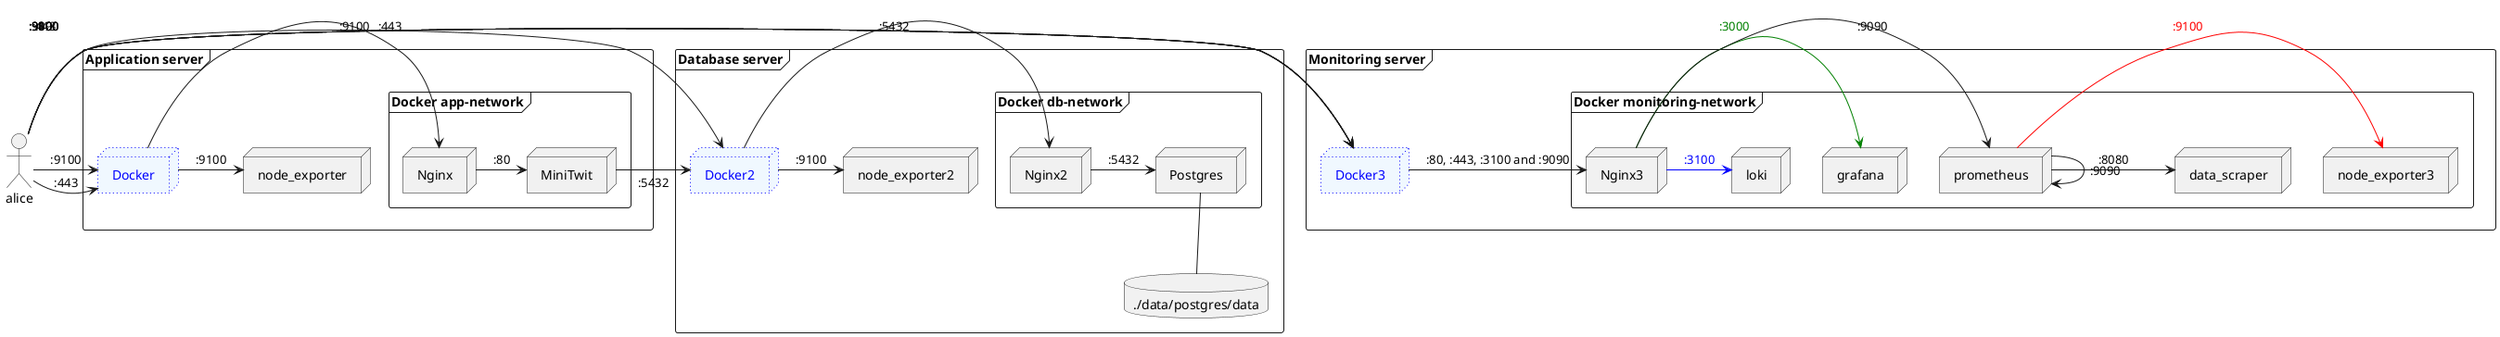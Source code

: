 @startuml deployment
/' NOT FINAL '/
actor alice as a
frame "Application server" {

  node  Docker #aliceblue;line:blue;line.dotted;text:blue
  node node_exporter
  frame "Docker app-network" {
    node Nginx
    node MiniTwit
  }

a -> Docker : ":443"
a -> Docker : ":9100"
Docker-> Nginx : ":443"
Nginx -> MiniTwit: ":80"
Docker-> node_exporter : ":9100"
}

frame "Database server" {

  node Docker2 #aliceblue;line:blue;line.dotted;text:blue
  node node_exporter2
    database ./data/postgres/data as db {
     /' storage MiniTwit_db '/
    }

  frame "Docker db-network" as dockernet  {
    node Nginx2
    node Postgres

}


a -> Docker2 : ":9100"
Nginx2 -> Postgres : ":5432"
MiniTwit -> Docker2 : ":5432"
Docker2 -> Nginx2 : ":5432"
Docker2 -> node_exporter2 : ":9100"
Postgres -- db
}

frame "Monitoring server" {

  node  Docker3 #aliceblue;line:blue;line.dotted;text:blue
  frame "Docker monitoring-network" {
    node Nginx3
    node node_exporter3
    node prometheus
    node grafana
    node loki
    node data_scraper
  }

  /'
  folder "/etc/letsencrypt/live/thomsen-it.dk" as certs {
    file "cert.pem"
    file "chain.pem"
    file "fullchain.pem"
    file "privkey.pem"
  }

  folder "/var/logs/" as logs {
    folder "Nginx" as NginxLog {
      file "access.log"
      file "thomsen-it.access.log"
    }
  }

  folder "/etc/loki/config" as lokifolder {
    file "loki.yaml"
  }

  folder "/etc/prometheus/config" as prometheusfolder {
    file "prometheus.yaml"
  }

  folder "/etc/grafana/" as grafanafolder {
    folder "provisioning" as grafanaprovisioning {
      folder "dashboards"
      folder "datasources"
      folder "notifiers"
    }
    folder "dashboards" as grafanadashboards {
      file "NodeExporter.json"
      folder "Minitwit" as grafanadashboardsminitwit {
      file "Alerts.json"
      file "Endpoint.json"
      file "Heatmaps.json"
      file "Minitwit.json"
      file "Simulator.json"
    }
    }
  } '/

a -> Docker3 : ":80"
a -> Docker3 : ":443"
a -> Docker3 : ":3100"
a -> Docker3 : ":9090" 
a -> Docker3 : ":9100"

Docker3 -> Nginx3 : ":80, :443, :3100 and :9090"



/' Docker -> node_exporter : ":9100" '/

prometheus -> node_exporter3 #line:red;text:red : ":9100"
prometheus -> data_scraper : ":8080"
prometheus -> prometheus : ":9090" /' Maybe not important? '/
/' prometheus -> node_exporter (the other 2 servers) : ":9100" '/
/' prometheus -> minitwit (thomsen-it.dk) : ":9100" '/


Nginx3 -> grafana #line:green;text:green : ":3000"
Nginx3 -> loki #line:blue;text:blue :":3100"
Nginx3 -> prometheus : ":9090"



/'
Nginx -- certs
Nginx -- NginxLog
grafana -- grafanafolder
prometheus -- prometheusfolder
loki -- lokifolder'/

}



@enduml
